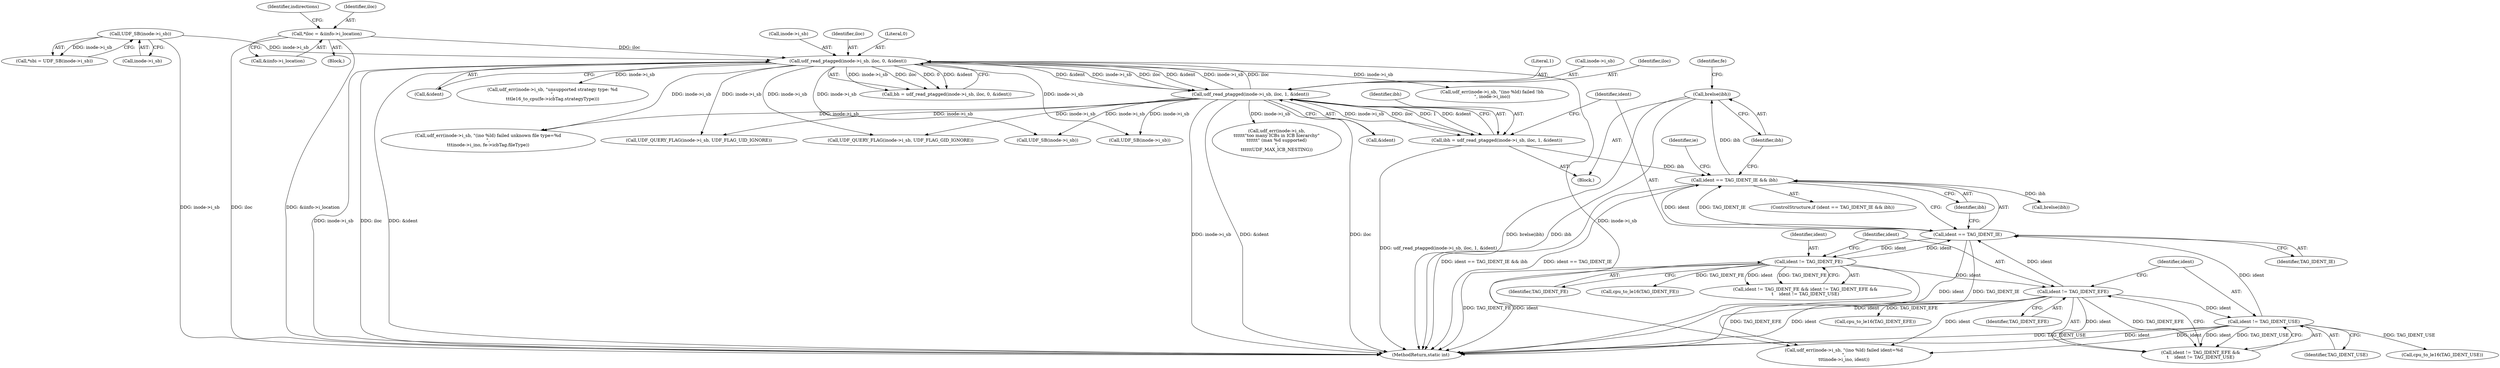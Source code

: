 digraph "0_linux_23b133bdc452aa441fcb9b82cbf6dd05cfd342d0@pointer" {
"1000324" [label="(Call,brelse(ibh))"];
"1000267" [label="(Call,ident == TAG_IDENT_IE && ibh)"];
"1000268" [label="(Call,ident == TAG_IDENT_IE)"];
"1000217" [label="(Call,ident != TAG_IDENT_USE)"];
"1000214" [label="(Call,ident != TAG_IDENT_EFE)"];
"1000210" [label="(Call,ident != TAG_IDENT_FE)"];
"1000256" [label="(Call,ibh = udf_read_ptagged(inode->i_sb, iloc, 1, &ident))"];
"1000258" [label="(Call,udf_read_ptagged(inode->i_sb, iloc, 1, &ident))"];
"1000185" [label="(Call,udf_read_ptagged(inode->i_sb, iloc, 0, &ident))"];
"1000127" [label="(Call,UDF_SB(inode->i_sb))"];
"1000132" [label="(Call,*iloc = &iinfo->i_location)"];
"1000197" [label="(Call,udf_err(inode->i_sb, \"(ino %ld) failed !bh\n\", inode->i_ino))"];
"1000325" [label="(Identifier,ibh)"];
"1000128" [label="(Call,inode->i_sb)"];
"1000221" [label="(Call,udf_err(inode->i_sb, \"(ino %ld) failed ident=%d\n\",\n\t\t\tinode->i_ino, ident))"];
"1000258" [label="(Call,udf_read_ptagged(inode->i_sb, iloc, 1, &ident))"];
"1000267" [label="(Call,ident == TAG_IDENT_IE && ibh)"];
"1000314" [label="(Call,udf_err(inode->i_sb,\n\t\t\t\t\t\t\"too many ICBs in ICB hierarchy\"\n\t\t\t\t\t\t\" (max %d supported)\n\",\n\t\t\t\t\t\tUDF_MAX_ICB_NESTING))"];
"1001170" [label="(Call,udf_err(inode->i_sb, \"(ino %ld) failed unknown file type=%d\n\",\n\t\t\tinode->i_ino, fe->icbTag.fileType))"];
"1000257" [label="(Identifier,ibh)"];
"1000191" [label="(Call,&ident)"];
"1000186" [label="(Call,inode->i_sb)"];
"1000297" [label="(Call,brelse(ibh))"];
"1000256" [label="(Call,ibh = udf_read_ptagged(inode->i_sb, iloc, 1, &ident))"];
"1000270" [label="(Identifier,TAG_IDENT_IE)"];
"1000212" [label="(Identifier,TAG_IDENT_FE)"];
"1000215" [label="(Identifier,ident)"];
"1000111" [label="(Block,)"];
"1000213" [label="(Call,ident != TAG_IDENT_EFE &&\n\t    ident != TAG_IDENT_USE)"];
"1000141" [label="(Identifier,indirections)"];
"1000210" [label="(Call,ident != TAG_IDENT_FE)"];
"1000466" [label="(Call,cpu_to_le16(TAG_IDENT_FE))"];
"1000189" [label="(Identifier,iloc)"];
"1000190" [label="(Literal,0)"];
"1000353" [label="(Identifier,fe)"];
"1000219" [label="(Identifier,TAG_IDENT_USE)"];
"1000418" [label="(Call,cpu_to_le16(TAG_IDENT_EFE))"];
"1000337" [label="(Call,udf_err(inode->i_sb, \"unsupported strategy type: %d\n\",\n\t\t\tle16_to_cpu(fe->icbTag.strategyType)))"];
"1000271" [label="(Identifier,ibh)"];
"1000214" [label="(Call,ident != TAG_IDENT_EFE)"];
"1001231" [label="(MethodReturn,static int)"];
"1000216" [label="(Identifier,TAG_IDENT_EFE)"];
"1000591" [label="(Call,UDF_QUERY_FLAG(inode->i_sb, UDF_FLAG_UID_IGNORE))"];
"1000264" [label="(Call,&ident)"];
"1000211" [label="(Identifier,ident)"];
"1000183" [label="(Call,bh = udf_read_ptagged(inode->i_sb, iloc, 0, &ident))"];
"1000217" [label="(Call,ident != TAG_IDENT_USE)"];
"1000133" [label="(Identifier,iloc)"];
"1000266" [label="(ControlStructure,if (ident == TAG_IDENT_IE && ibh))"];
"1000125" [label="(Call,*sbi = UDF_SB(inode->i_sb))"];
"1000127" [label="(Call,UDF_SB(inode->i_sb))"];
"1000514" [label="(Call,cpu_to_le16(TAG_IDENT_USE))"];
"1000269" [label="(Identifier,ident)"];
"1000268" [label="(Call,ident == TAG_IDENT_IE)"];
"1000263" [label="(Literal,1)"];
"1000625" [label="(Call,UDF_QUERY_FLAG(inode->i_sb, UDF_FLAG_GID_IGNORE))"];
"1000134" [label="(Call,&iinfo->i_location)"];
"1000132" [label="(Call,*iloc = &iinfo->i_location)"];
"1000276" [label="(Identifier,ie)"];
"1000218" [label="(Identifier,ident)"];
"1000209" [label="(Call,ident != TAG_IDENT_FE && ident != TAG_IDENT_EFE &&\n\t    ident != TAG_IDENT_USE)"];
"1000640" [label="(Call,UDF_SB(inode->i_sb))"];
"1000259" [label="(Call,inode->i_sb)"];
"1000606" [label="(Call,UDF_SB(inode->i_sb))"];
"1000185" [label="(Call,udf_read_ptagged(inode->i_sb, iloc, 0, &ident))"];
"1000262" [label="(Identifier,iloc)"];
"1000324" [label="(Call,brelse(ibh))"];
"1000254" [label="(Block,)"];
"1000324" -> "1000254"  [label="AST: "];
"1000324" -> "1000325"  [label="CFG: "];
"1000325" -> "1000324"  [label="AST: "];
"1000353" -> "1000324"  [label="CFG: "];
"1000324" -> "1001231"  [label="DDG: brelse(ibh)"];
"1000324" -> "1001231"  [label="DDG: ibh"];
"1000267" -> "1000324"  [label="DDG: ibh"];
"1000267" -> "1000266"  [label="AST: "];
"1000267" -> "1000268"  [label="CFG: "];
"1000267" -> "1000271"  [label="CFG: "];
"1000268" -> "1000267"  [label="AST: "];
"1000271" -> "1000267"  [label="AST: "];
"1000276" -> "1000267"  [label="CFG: "];
"1000325" -> "1000267"  [label="CFG: "];
"1000267" -> "1001231"  [label="DDG: ident == TAG_IDENT_IE"];
"1000267" -> "1001231"  [label="DDG: ident == TAG_IDENT_IE && ibh"];
"1000268" -> "1000267"  [label="DDG: ident"];
"1000268" -> "1000267"  [label="DDG: TAG_IDENT_IE"];
"1000256" -> "1000267"  [label="DDG: ibh"];
"1000267" -> "1000297"  [label="DDG: ibh"];
"1000268" -> "1000270"  [label="CFG: "];
"1000269" -> "1000268"  [label="AST: "];
"1000270" -> "1000268"  [label="AST: "];
"1000271" -> "1000268"  [label="CFG: "];
"1000268" -> "1001231"  [label="DDG: ident"];
"1000268" -> "1001231"  [label="DDG: TAG_IDENT_IE"];
"1000268" -> "1000210"  [label="DDG: ident"];
"1000217" -> "1000268"  [label="DDG: ident"];
"1000210" -> "1000268"  [label="DDG: ident"];
"1000214" -> "1000268"  [label="DDG: ident"];
"1000217" -> "1000213"  [label="AST: "];
"1000217" -> "1000219"  [label="CFG: "];
"1000218" -> "1000217"  [label="AST: "];
"1000219" -> "1000217"  [label="AST: "];
"1000213" -> "1000217"  [label="CFG: "];
"1000217" -> "1001231"  [label="DDG: TAG_IDENT_USE"];
"1000217" -> "1001231"  [label="DDG: ident"];
"1000217" -> "1000213"  [label="DDG: ident"];
"1000217" -> "1000213"  [label="DDG: TAG_IDENT_USE"];
"1000214" -> "1000217"  [label="DDG: ident"];
"1000217" -> "1000221"  [label="DDG: ident"];
"1000217" -> "1000514"  [label="DDG: TAG_IDENT_USE"];
"1000214" -> "1000213"  [label="AST: "];
"1000214" -> "1000216"  [label="CFG: "];
"1000215" -> "1000214"  [label="AST: "];
"1000216" -> "1000214"  [label="AST: "];
"1000218" -> "1000214"  [label="CFG: "];
"1000213" -> "1000214"  [label="CFG: "];
"1000214" -> "1001231"  [label="DDG: TAG_IDENT_EFE"];
"1000214" -> "1001231"  [label="DDG: ident"];
"1000214" -> "1000213"  [label="DDG: ident"];
"1000214" -> "1000213"  [label="DDG: TAG_IDENT_EFE"];
"1000210" -> "1000214"  [label="DDG: ident"];
"1000214" -> "1000221"  [label="DDG: ident"];
"1000214" -> "1000418"  [label="DDG: TAG_IDENT_EFE"];
"1000210" -> "1000209"  [label="AST: "];
"1000210" -> "1000212"  [label="CFG: "];
"1000211" -> "1000210"  [label="AST: "];
"1000212" -> "1000210"  [label="AST: "];
"1000215" -> "1000210"  [label="CFG: "];
"1000209" -> "1000210"  [label="CFG: "];
"1000210" -> "1001231"  [label="DDG: TAG_IDENT_FE"];
"1000210" -> "1001231"  [label="DDG: ident"];
"1000210" -> "1000209"  [label="DDG: ident"];
"1000210" -> "1000209"  [label="DDG: TAG_IDENT_FE"];
"1000210" -> "1000221"  [label="DDG: ident"];
"1000210" -> "1000466"  [label="DDG: TAG_IDENT_FE"];
"1000256" -> "1000254"  [label="AST: "];
"1000256" -> "1000258"  [label="CFG: "];
"1000257" -> "1000256"  [label="AST: "];
"1000258" -> "1000256"  [label="AST: "];
"1000269" -> "1000256"  [label="CFG: "];
"1000256" -> "1001231"  [label="DDG: udf_read_ptagged(inode->i_sb, iloc, 1, &ident)"];
"1000258" -> "1000256"  [label="DDG: inode->i_sb"];
"1000258" -> "1000256"  [label="DDG: iloc"];
"1000258" -> "1000256"  [label="DDG: 1"];
"1000258" -> "1000256"  [label="DDG: &ident"];
"1000258" -> "1000264"  [label="CFG: "];
"1000259" -> "1000258"  [label="AST: "];
"1000262" -> "1000258"  [label="AST: "];
"1000263" -> "1000258"  [label="AST: "];
"1000264" -> "1000258"  [label="AST: "];
"1000258" -> "1001231"  [label="DDG: inode->i_sb"];
"1000258" -> "1001231"  [label="DDG: &ident"];
"1000258" -> "1001231"  [label="DDG: iloc"];
"1000258" -> "1000185"  [label="DDG: inode->i_sb"];
"1000258" -> "1000185"  [label="DDG: iloc"];
"1000258" -> "1000185"  [label="DDG: &ident"];
"1000185" -> "1000258"  [label="DDG: inode->i_sb"];
"1000185" -> "1000258"  [label="DDG: iloc"];
"1000185" -> "1000258"  [label="DDG: &ident"];
"1000258" -> "1000314"  [label="DDG: inode->i_sb"];
"1000258" -> "1000591"  [label="DDG: inode->i_sb"];
"1000258" -> "1000606"  [label="DDG: inode->i_sb"];
"1000258" -> "1000625"  [label="DDG: inode->i_sb"];
"1000258" -> "1000640"  [label="DDG: inode->i_sb"];
"1000258" -> "1001170"  [label="DDG: inode->i_sb"];
"1000185" -> "1000183"  [label="AST: "];
"1000185" -> "1000191"  [label="CFG: "];
"1000186" -> "1000185"  [label="AST: "];
"1000189" -> "1000185"  [label="AST: "];
"1000190" -> "1000185"  [label="AST: "];
"1000191" -> "1000185"  [label="AST: "];
"1000183" -> "1000185"  [label="CFG: "];
"1000185" -> "1001231"  [label="DDG: inode->i_sb"];
"1000185" -> "1001231"  [label="DDG: iloc"];
"1000185" -> "1001231"  [label="DDG: &ident"];
"1000185" -> "1000183"  [label="DDG: inode->i_sb"];
"1000185" -> "1000183"  [label="DDG: iloc"];
"1000185" -> "1000183"  [label="DDG: 0"];
"1000185" -> "1000183"  [label="DDG: &ident"];
"1000127" -> "1000185"  [label="DDG: inode->i_sb"];
"1000132" -> "1000185"  [label="DDG: iloc"];
"1000185" -> "1000197"  [label="DDG: inode->i_sb"];
"1000185" -> "1000221"  [label="DDG: inode->i_sb"];
"1000185" -> "1000337"  [label="DDG: inode->i_sb"];
"1000185" -> "1000591"  [label="DDG: inode->i_sb"];
"1000185" -> "1000606"  [label="DDG: inode->i_sb"];
"1000185" -> "1000625"  [label="DDG: inode->i_sb"];
"1000185" -> "1000640"  [label="DDG: inode->i_sb"];
"1000185" -> "1001170"  [label="DDG: inode->i_sb"];
"1000127" -> "1000125"  [label="AST: "];
"1000127" -> "1000128"  [label="CFG: "];
"1000128" -> "1000127"  [label="AST: "];
"1000125" -> "1000127"  [label="CFG: "];
"1000127" -> "1001231"  [label="DDG: inode->i_sb"];
"1000127" -> "1000125"  [label="DDG: inode->i_sb"];
"1000132" -> "1000111"  [label="AST: "];
"1000132" -> "1000134"  [label="CFG: "];
"1000133" -> "1000132"  [label="AST: "];
"1000134" -> "1000132"  [label="AST: "];
"1000141" -> "1000132"  [label="CFG: "];
"1000132" -> "1001231"  [label="DDG: &iinfo->i_location"];
"1000132" -> "1001231"  [label="DDG: iloc"];
}
